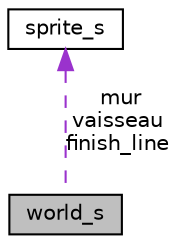 digraph "world_s"
{
 // LATEX_PDF_SIZE
  edge [fontname="Helvetica",fontsize="10",labelfontname="Helvetica",labelfontsize="10"];
  node [fontname="Helvetica",fontsize="10",shape=record];
  Node1 [label="world_s",height=0.2,width=0.4,color="black", fillcolor="grey75", style="filled", fontcolor="black",tooltip="Représentation du monde du jeu."];
  Node2 -> Node1 [dir="back",color="darkorchid3",fontsize="10",style="dashed",label=" mur\nvaisseau\nfinish_line" ,fontname="Helvetica"];
  Node2 [label="sprite_s",height=0.2,width=0.4,color="black", fillcolor="white", style="filled",URL="$structsprite__s.html",tooltip="Représentation des parametres du sprite du jeu."];
}
